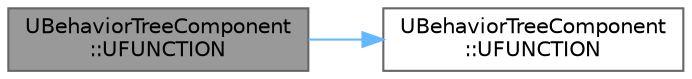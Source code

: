 digraph "UBehaviorTreeComponent::UFUNCTION"
{
 // INTERACTIVE_SVG=YES
 // LATEX_PDF_SIZE
  bgcolor="transparent";
  edge [fontname=Helvetica,fontsize=10,labelfontname=Helvetica,labelfontsize=10];
  node [fontname=Helvetica,fontsize=10,shape=box,height=0.2,width=0.4];
  rankdir="LR";
  Node1 [id="Node000001",label="UBehaviorTreeComponent\l::UFUNCTION",height=0.2,width=0.4,color="gray40", fillcolor="grey60", style="filled", fontcolor="black",tooltip="add to the cooldown tag's duration"];
  Node1 -> Node2 [id="edge1_Node000001_Node000002",color="steelblue1",style="solid",tooltip=" "];
  Node2 [id="Node000002",label="UBehaviorTreeComponent\l::UFUNCTION",height=0.2,width=0.4,color="grey40", fillcolor="white", style="filled",URL="$db/d0f/classUBehaviorTreeComponent.html#a31981dc6bc0b100b723ee69ac049a4b5",tooltip=" "];
}
